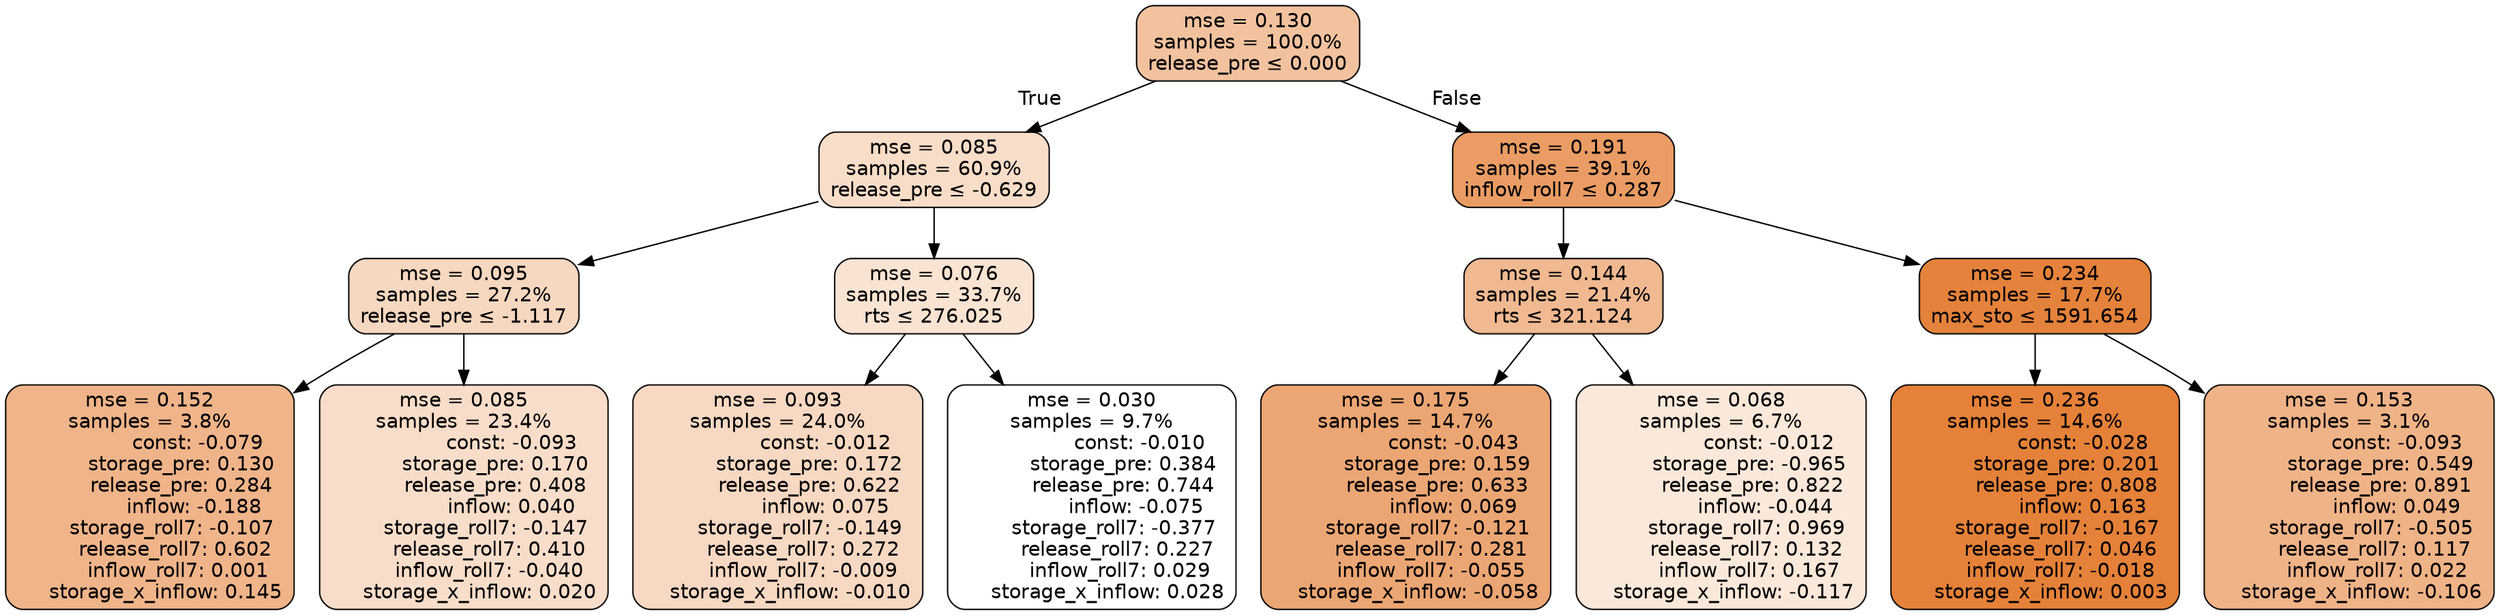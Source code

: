 digraph tree {
bgcolor="transparent"
node [shape=rectangle, style="filled, rounded", color="black", fontname=helvetica] ;
edge [fontname=helvetica] ;
	"0" [label="mse = 0.130
samples = 100.0%
release_pre &le; 0.000", fillcolor="#f2c29f"]
	"1" [label="mse = 0.085
samples = 60.9%
release_pre &le; -0.629", fillcolor="#f8ddc9"]
	"2" [label="mse = 0.095
samples = 27.2%
release_pre &le; -1.117", fillcolor="#f6d7c0"]
	"3" [label="mse = 0.152
samples = 3.8%
               const: -0.079
          storage_pre: 0.130
          release_pre: 0.284
              inflow: -0.188
       storage_roll7: -0.107
        release_roll7: 0.602
         inflow_roll7: 0.001
     storage_x_inflow: 0.145", fillcolor="#efb48a"]
	"4" [label="mse = 0.085
samples = 23.4%
               const: -0.093
          storage_pre: 0.170
          release_pre: 0.408
               inflow: 0.040
       storage_roll7: -0.147
        release_roll7: 0.410
        inflow_roll7: -0.040
     storage_x_inflow: 0.020", fillcolor="#f8ddca"]
	"5" [label="mse = 0.076
samples = 33.7%
rts &le; 276.025", fillcolor="#f9e3d3"]
	"6" [label="mse = 0.093
samples = 24.0%
               const: -0.012
          storage_pre: 0.172
          release_pre: 0.622
               inflow: 0.075
       storage_roll7: -0.149
        release_roll7: 0.272
        inflow_roll7: -0.009
    storage_x_inflow: -0.010", fillcolor="#f7d8c2"]
	"7" [label="mse = 0.030
samples = 9.7%
               const: -0.010
          storage_pre: 0.384
          release_pre: 0.744
              inflow: -0.075
       storage_roll7: -0.377
        release_roll7: 0.227
         inflow_roll7: 0.029
     storage_x_inflow: 0.028", fillcolor="#ffffff"]
	"8" [label="mse = 0.191
samples = 39.1%
inflow_roll7 &le; 0.287", fillcolor="#ea9c64"]
	"9" [label="mse = 0.144
samples = 21.4%
rts &le; 321.124", fillcolor="#f0b991"]
	"10" [label="mse = 0.175
samples = 14.7%
               const: -0.043
          storage_pre: 0.159
          release_pre: 0.633
               inflow: 0.069
       storage_roll7: -0.121
        release_roll7: 0.281
        inflow_roll7: -0.055
    storage_x_inflow: -0.058", fillcolor="#eca673"]
	"11" [label="mse = 0.068
samples = 6.7%
               const: -0.012
         storage_pre: -0.965
          release_pre: 0.822
              inflow: -0.044
        storage_roll7: 0.969
        release_roll7: 0.132
         inflow_roll7: 0.167
    storage_x_inflow: -0.117", fillcolor="#fae8da"]
	"12" [label="mse = 0.234
samples = 17.7%
max_sto &le; 1591.654", fillcolor="#e5823b"]
	"13" [label="mse = 0.236
samples = 14.6%
               const: -0.028
          storage_pre: 0.201
          release_pre: 0.808
               inflow: 0.163
       storage_roll7: -0.167
        release_roll7: 0.046
        inflow_roll7: -0.018
     storage_x_inflow: 0.003", fillcolor="#e58139"]
	"14" [label="mse = 0.153
samples = 3.1%
               const: -0.093
          storage_pre: 0.549
          release_pre: 0.891
               inflow: 0.049
       storage_roll7: -0.505
        release_roll7: 0.117
         inflow_roll7: 0.022
    storage_x_inflow: -0.106", fillcolor="#efb388"]

	"0" -> "1" [labeldistance=2.5, labelangle=45, headlabel="True"]
	"1" -> "2"
	"2" -> "3"
	"2" -> "4"
	"1" -> "5"
	"5" -> "6"
	"5" -> "7"
	"0" -> "8" [labeldistance=2.5, labelangle=-45, headlabel="False"]
	"8" -> "9"
	"9" -> "10"
	"9" -> "11"
	"8" -> "12"
	"12" -> "13"
	"12" -> "14"
}